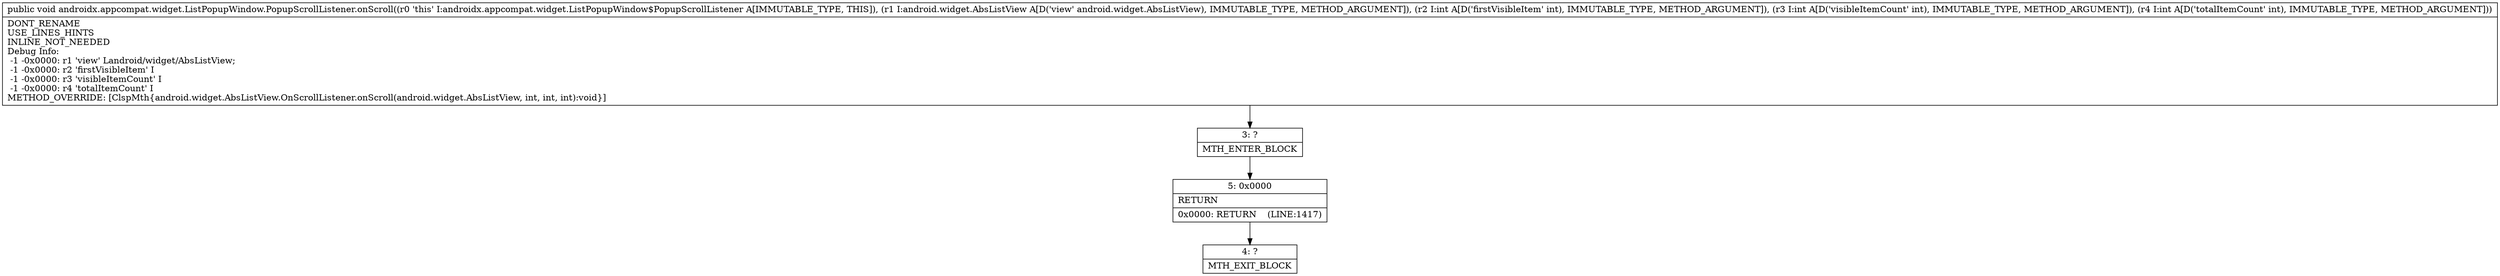 digraph "CFG forandroidx.appcompat.widget.ListPopupWindow.PopupScrollListener.onScroll(Landroid\/widget\/AbsListView;III)V" {
Node_3 [shape=record,label="{3\:\ ?|MTH_ENTER_BLOCK\l}"];
Node_5 [shape=record,label="{5\:\ 0x0000|RETURN\l|0x0000: RETURN    (LINE:1417)\l}"];
Node_4 [shape=record,label="{4\:\ ?|MTH_EXIT_BLOCK\l}"];
MethodNode[shape=record,label="{public void androidx.appcompat.widget.ListPopupWindow.PopupScrollListener.onScroll((r0 'this' I:androidx.appcompat.widget.ListPopupWindow$PopupScrollListener A[IMMUTABLE_TYPE, THIS]), (r1 I:android.widget.AbsListView A[D('view' android.widget.AbsListView), IMMUTABLE_TYPE, METHOD_ARGUMENT]), (r2 I:int A[D('firstVisibleItem' int), IMMUTABLE_TYPE, METHOD_ARGUMENT]), (r3 I:int A[D('visibleItemCount' int), IMMUTABLE_TYPE, METHOD_ARGUMENT]), (r4 I:int A[D('totalItemCount' int), IMMUTABLE_TYPE, METHOD_ARGUMENT]))  | DONT_RENAME\lUSE_LINES_HINTS\lINLINE_NOT_NEEDED\lDebug Info:\l  \-1 \-0x0000: r1 'view' Landroid\/widget\/AbsListView;\l  \-1 \-0x0000: r2 'firstVisibleItem' I\l  \-1 \-0x0000: r3 'visibleItemCount' I\l  \-1 \-0x0000: r4 'totalItemCount' I\lMETHOD_OVERRIDE: [ClspMth\{android.widget.AbsListView.OnScrollListener.onScroll(android.widget.AbsListView, int, int, int):void\}]\l}"];
MethodNode -> Node_3;Node_3 -> Node_5;
Node_5 -> Node_4;
}

